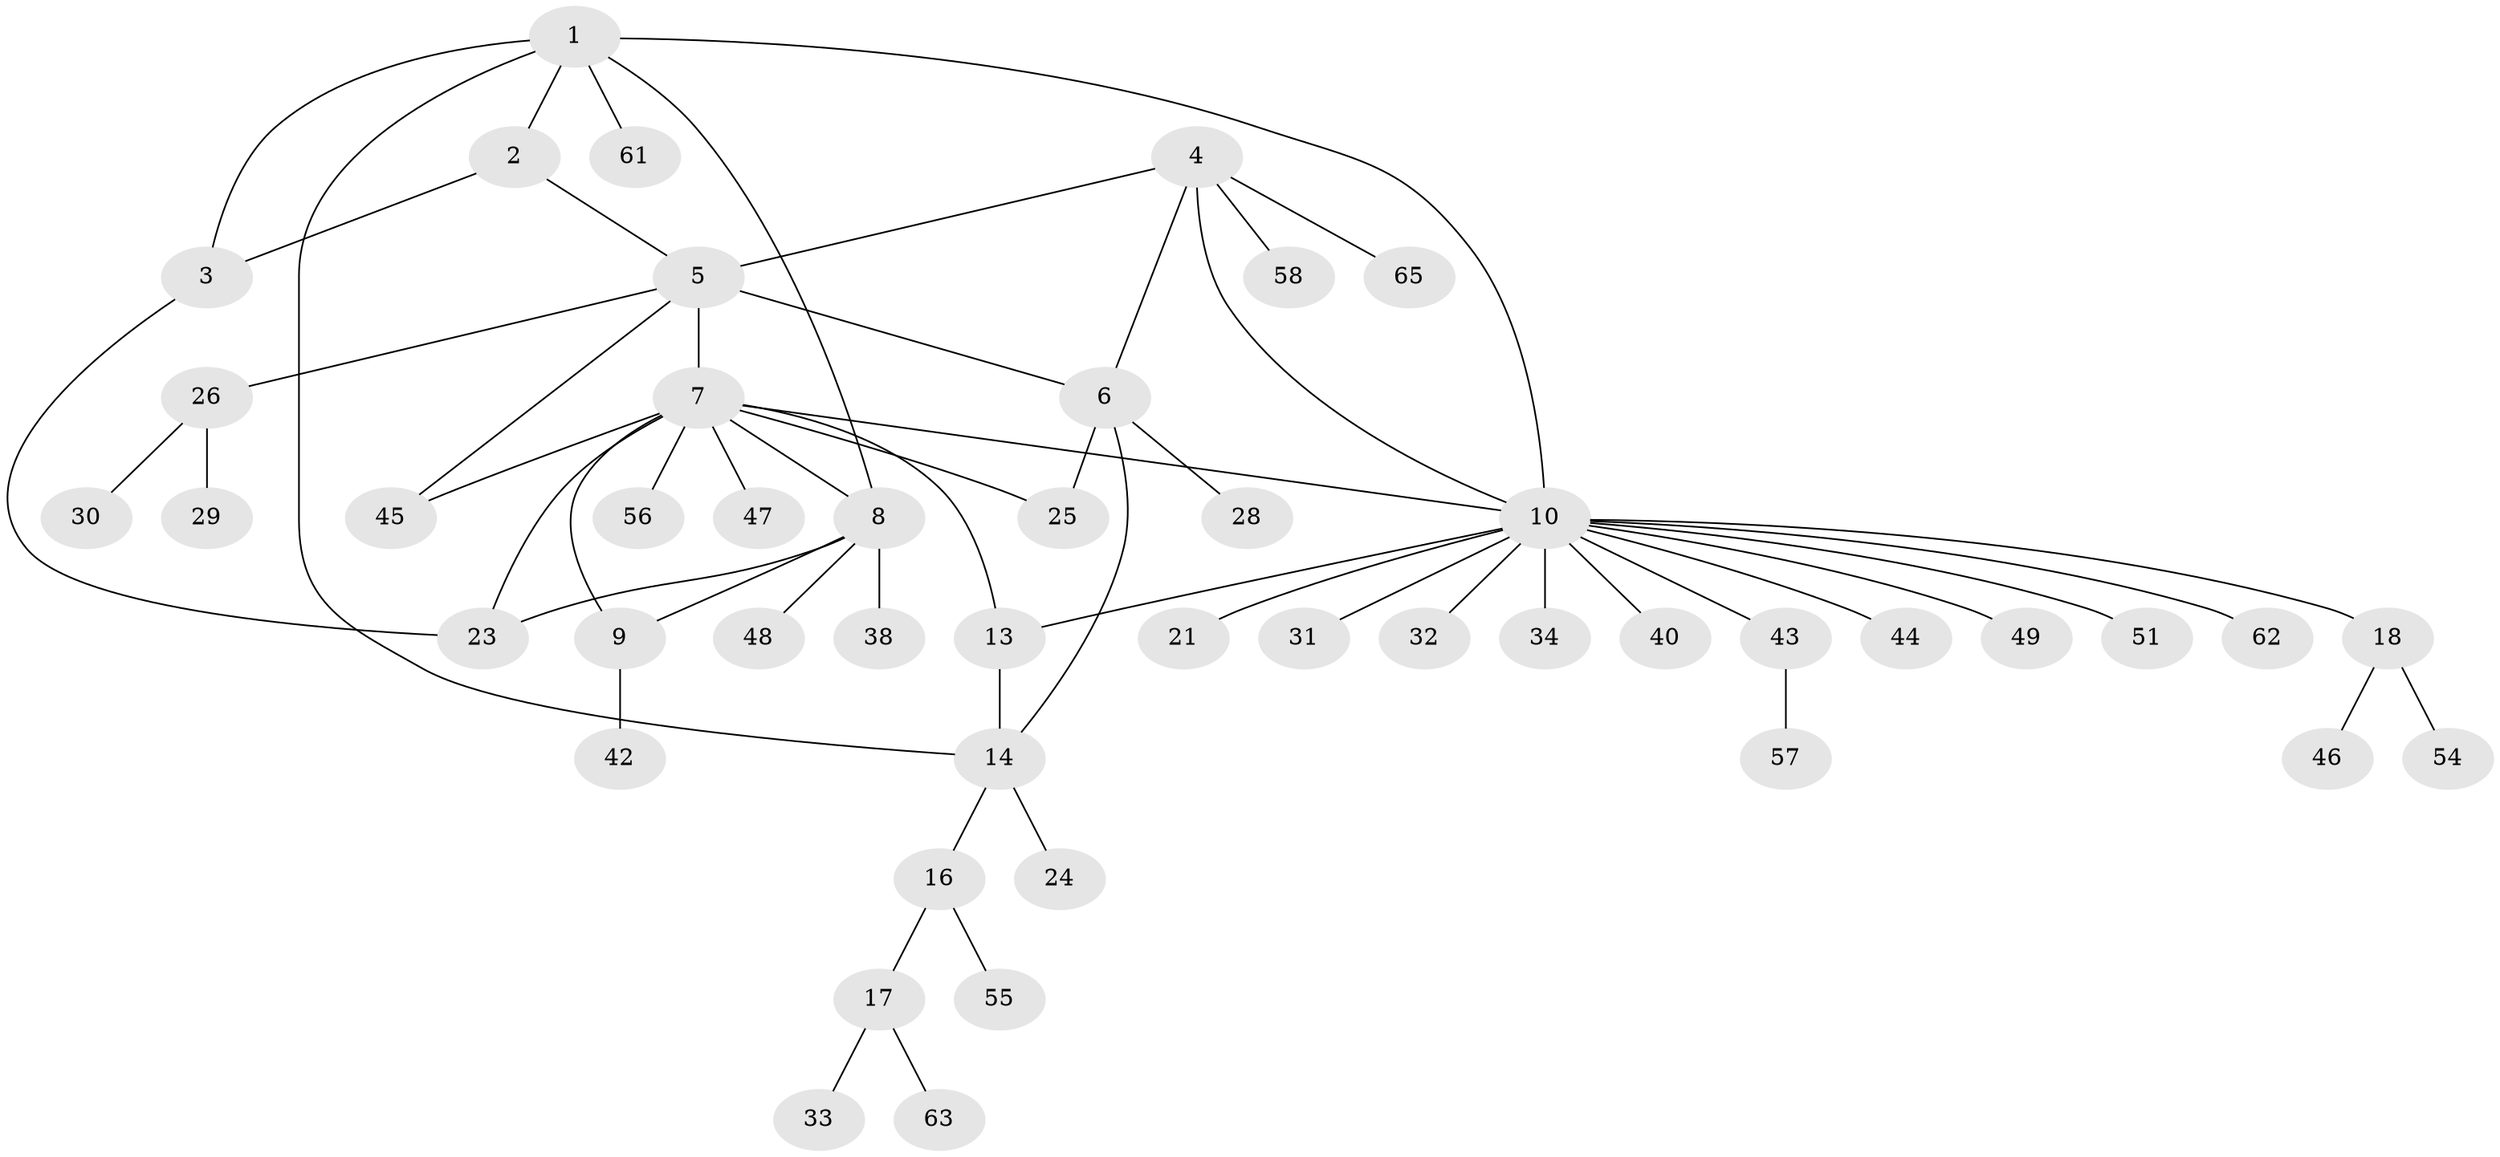 // original degree distribution, {6: 0.058823529411764705, 3: 0.08823529411764706, 4: 0.058823529411764705, 5: 0.07352941176470588, 10: 0.014705882352941176, 12: 0.014705882352941176, 7: 0.014705882352941176, 1: 0.5882352941176471, 2: 0.08823529411764706}
// Generated by graph-tools (version 1.1) at 2025/19/03/04/25 18:19:45]
// undirected, 47 vertices, 59 edges
graph export_dot {
graph [start="1"]
  node [color=gray90,style=filled];
  1;
  2;
  3 [super="+19"];
  4;
  5;
  6;
  7;
  8;
  9 [super="+52+41"];
  10 [super="+11+12"];
  13;
  14 [super="+15+50+20+27"];
  16 [super="+37+36"];
  17;
  18;
  21;
  23 [super="+59"];
  24;
  25;
  26 [super="+39+68"];
  28;
  29;
  30;
  31;
  32;
  33;
  34;
  38;
  40;
  42;
  43;
  44;
  45;
  46;
  47;
  48;
  49;
  51;
  54;
  55;
  56;
  57;
  58;
  61;
  62 [super="+64"];
  63;
  65;
  1 -- 2;
  1 -- 3;
  1 -- 8;
  1 -- 14;
  1 -- 61;
  1 -- 10;
  2 -- 3;
  2 -- 5;
  3 -- 23;
  4 -- 5;
  4 -- 6;
  4 -- 58;
  4 -- 65;
  4 -- 10;
  5 -- 6;
  5 -- 7;
  5 -- 26;
  5 -- 45;
  6 -- 25;
  6 -- 28;
  6 -- 14;
  7 -- 8;
  7 -- 9;
  7 -- 13;
  7 -- 23;
  7 -- 25;
  7 -- 45;
  7 -- 47;
  7 -- 56;
  7 -- 10;
  8 -- 9;
  8 -- 38;
  8 -- 48;
  8 -- 23;
  9 -- 42;
  10 -- 32;
  10 -- 34;
  10 -- 13;
  10 -- 40;
  10 -- 43;
  10 -- 44;
  10 -- 49;
  10 -- 18;
  10 -- 51;
  10 -- 21;
  10 -- 62;
  10 -- 31;
  13 -- 14 [weight=2];
  14 -- 16;
  14 -- 24;
  16 -- 17;
  16 -- 55;
  17 -- 33;
  17 -- 63;
  18 -- 46;
  18 -- 54;
  26 -- 29;
  26 -- 30;
  43 -- 57;
}
